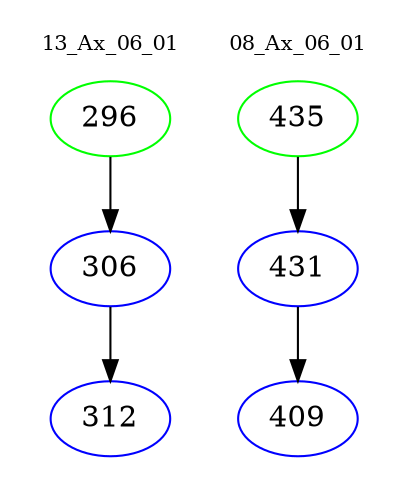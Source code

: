 digraph{
subgraph cluster_0 {
color = white
label = "13_Ax_06_01";
fontsize=10;
T0_296 [label="296", color="green"]
T0_296 -> T0_306 [color="black"]
T0_306 [label="306", color="blue"]
T0_306 -> T0_312 [color="black"]
T0_312 [label="312", color="blue"]
}
subgraph cluster_1 {
color = white
label = "08_Ax_06_01";
fontsize=10;
T1_435 [label="435", color="green"]
T1_435 -> T1_431 [color="black"]
T1_431 [label="431", color="blue"]
T1_431 -> T1_409 [color="black"]
T1_409 [label="409", color="blue"]
}
}
